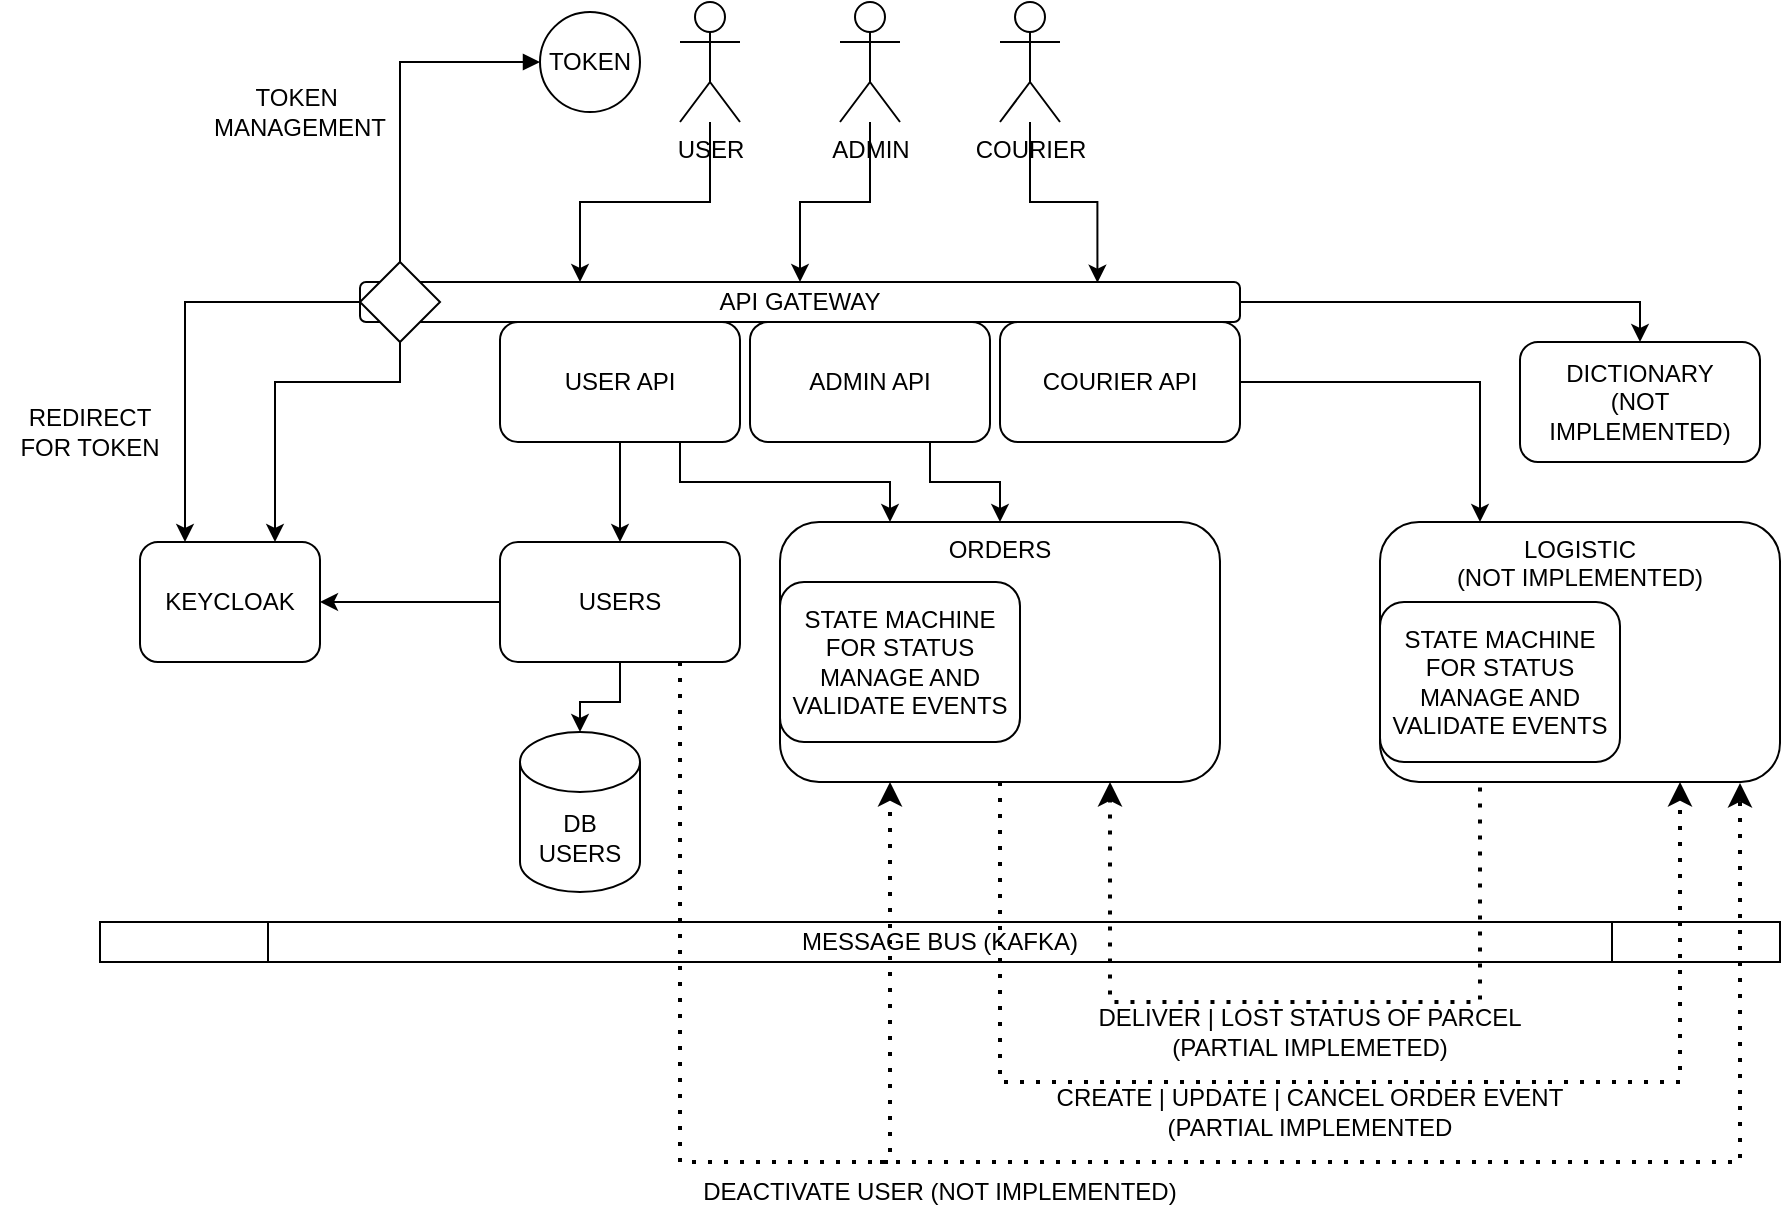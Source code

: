 <mxfile version="21.1.0" type="device">
  <diagram name="Page-1" id="5f0bae14-7c28-e335-631c-24af17079c00">
    <mxGraphModel dx="1313" dy="614" grid="1" gridSize="10" guides="1" tooltips="1" connect="1" arrows="1" fold="1" page="1" pageScale="1" pageWidth="1100" pageHeight="850" background="none" math="0" shadow="0">
      <root>
        <mxCell id="0" />
        <mxCell id="1" parent="0" />
        <mxCell id="WzbcsBqGqkAv6rHFxwa1-13" value="" style="edgeStyle=orthogonalEdgeStyle;rounded=0;orthogonalLoop=1;jettySize=auto;html=1;entryX=0.838;entryY=0.017;entryDx=0;entryDy=0;entryPerimeter=0;" parent="1" source="WzbcsBqGqkAv6rHFxwa1-1" target="WzbcsBqGqkAv6rHFxwa1-5" edge="1">
          <mxGeometry relative="1" as="geometry" />
        </mxCell>
        <mxCell id="WzbcsBqGqkAv6rHFxwa1-1" value="COURIER" style="shape=umlActor;verticalLabelPosition=bottom;verticalAlign=top;html=1;outlineConnect=0;" parent="1" vertex="1">
          <mxGeometry x="650" y="60" width="30" height="60" as="geometry" />
        </mxCell>
        <mxCell id="WzbcsBqGqkAv6rHFxwa1-14" value="" style="edgeStyle=orthogonalEdgeStyle;rounded=0;orthogonalLoop=1;jettySize=auto;html=1;entryX=0.5;entryY=0;entryDx=0;entryDy=0;" parent="1" source="WzbcsBqGqkAv6rHFxwa1-2" target="WzbcsBqGqkAv6rHFxwa1-5" edge="1">
          <mxGeometry relative="1" as="geometry" />
        </mxCell>
        <mxCell id="WzbcsBqGqkAv6rHFxwa1-2" value="ADMIN" style="shape=umlActor;verticalLabelPosition=bottom;verticalAlign=top;html=1;outlineConnect=0;" parent="1" vertex="1">
          <mxGeometry x="570" y="60" width="30" height="60" as="geometry" />
        </mxCell>
        <mxCell id="WzbcsBqGqkAv6rHFxwa1-10" value="" style="edgeStyle=orthogonalEdgeStyle;rounded=0;orthogonalLoop=1;jettySize=auto;html=1;entryX=0.25;entryY=0;entryDx=0;entryDy=0;" parent="1" source="WzbcsBqGqkAv6rHFxwa1-3" target="WzbcsBqGqkAv6rHFxwa1-5" edge="1">
          <mxGeometry relative="1" as="geometry" />
        </mxCell>
        <mxCell id="WzbcsBqGqkAv6rHFxwa1-3" value="USER" style="shape=umlActor;verticalLabelPosition=bottom;verticalAlign=top;html=1;outlineConnect=0;" parent="1" vertex="1">
          <mxGeometry x="490" y="60" width="30" height="60" as="geometry" />
        </mxCell>
        <mxCell id="uWZJmVHND_QIZcg9CF-l-12" value="" style="edgeStyle=orthogonalEdgeStyle;rounded=0;orthogonalLoop=1;jettySize=auto;html=1;" edge="1" parent="1" source="WzbcsBqGqkAv6rHFxwa1-5" target="uWZJmVHND_QIZcg9CF-l-11">
          <mxGeometry relative="1" as="geometry" />
        </mxCell>
        <mxCell id="uWZJmVHND_QIZcg9CF-l-32" style="edgeStyle=orthogonalEdgeStyle;rounded=0;orthogonalLoop=1;jettySize=auto;html=1;exitX=0;exitY=0.5;exitDx=0;exitDy=0;entryX=0.25;entryY=0;entryDx=0;entryDy=0;" edge="1" parent="1" source="WzbcsBqGqkAv6rHFxwa1-5" target="uWZJmVHND_QIZcg9CF-l-1">
          <mxGeometry relative="1" as="geometry">
            <mxPoint x="340" y="275" as="targetPoint" />
          </mxGeometry>
        </mxCell>
        <mxCell id="WzbcsBqGqkAv6rHFxwa1-5" value="API GATEWAY" style="rounded=1;whiteSpace=wrap;html=1;" parent="1" vertex="1">
          <mxGeometry x="330" y="200" width="440" height="20" as="geometry" />
        </mxCell>
        <mxCell id="uWZJmVHND_QIZcg9CF-l-3" style="rounded=0;orthogonalLoop=1;jettySize=auto;html=1;entryX=0.75;entryY=0;entryDx=0;entryDy=0;edgeStyle=orthogonalEdgeStyle;startArrow=block;" edge="1" parent="1" source="uWZJmVHND_QIZcg9CF-l-30" target="uWZJmVHND_QIZcg9CF-l-1">
          <mxGeometry relative="1" as="geometry">
            <mxPoint x="430" y="90" as="sourcePoint" />
            <mxPoint x="265" y="260" as="targetPoint" />
            <Array as="points">
              <mxPoint x="350" y="90" />
              <mxPoint x="350" y="250" />
              <mxPoint x="288" y="250" />
            </Array>
          </mxGeometry>
        </mxCell>
        <mxCell id="uWZJmVHND_QIZcg9CF-l-8" value="" style="edgeStyle=orthogonalEdgeStyle;rounded=0;orthogonalLoop=1;jettySize=auto;html=1;" edge="1" parent="1" source="WzbcsBqGqkAv6rHFxwa1-6" target="uWZJmVHND_QIZcg9CF-l-5">
          <mxGeometry relative="1" as="geometry" />
        </mxCell>
        <mxCell id="uWZJmVHND_QIZcg9CF-l-26" style="edgeStyle=orthogonalEdgeStyle;rounded=0;orthogonalLoop=1;jettySize=auto;html=1;exitX=0.75;exitY=1;exitDx=0;exitDy=0;entryX=0.25;entryY=0;entryDx=0;entryDy=0;" edge="1" parent="1" source="WzbcsBqGqkAv6rHFxwa1-6" target="uWZJmVHND_QIZcg9CF-l-10">
          <mxGeometry relative="1" as="geometry" />
        </mxCell>
        <mxCell id="WzbcsBqGqkAv6rHFxwa1-6" value="USER API" style="rounded=1;whiteSpace=wrap;html=1;" parent="1" vertex="1">
          <mxGeometry x="400" y="220" width="120" height="60" as="geometry" />
        </mxCell>
        <mxCell id="uWZJmVHND_QIZcg9CF-l-25" style="edgeStyle=orthogonalEdgeStyle;rounded=0;orthogonalLoop=1;jettySize=auto;html=1;exitX=0.75;exitY=1;exitDx=0;exitDy=0;entryX=0.5;entryY=0;entryDx=0;entryDy=0;" edge="1" parent="1" source="WzbcsBqGqkAv6rHFxwa1-7" target="uWZJmVHND_QIZcg9CF-l-10">
          <mxGeometry relative="1" as="geometry" />
        </mxCell>
        <mxCell id="WzbcsBqGqkAv6rHFxwa1-7" value="ADMIN API" style="rounded=1;whiteSpace=wrap;html=1;" parent="1" vertex="1">
          <mxGeometry x="525" y="220" width="120" height="60" as="geometry" />
        </mxCell>
        <mxCell id="uWZJmVHND_QIZcg9CF-l-24" style="edgeStyle=orthogonalEdgeStyle;rounded=0;orthogonalLoop=1;jettySize=auto;html=1;exitX=1;exitY=0.5;exitDx=0;exitDy=0;entryX=0.25;entryY=0;entryDx=0;entryDy=0;" edge="1" parent="1" source="WzbcsBqGqkAv6rHFxwa1-8" target="uWZJmVHND_QIZcg9CF-l-13">
          <mxGeometry relative="1" as="geometry" />
        </mxCell>
        <mxCell id="WzbcsBqGqkAv6rHFxwa1-8" value="COURIER API" style="rounded=1;whiteSpace=wrap;html=1;" parent="1" vertex="1">
          <mxGeometry x="650" y="220" width="120" height="60" as="geometry" />
        </mxCell>
        <mxCell id="uWZJmVHND_QIZcg9CF-l-1" value="KEYCLOAK" style="rounded=1;whiteSpace=wrap;html=1;" vertex="1" parent="1">
          <mxGeometry x="220" y="330" width="90" height="60" as="geometry" />
        </mxCell>
        <mxCell id="uWZJmVHND_QIZcg9CF-l-7" style="edgeStyle=orthogonalEdgeStyle;rounded=0;orthogonalLoop=1;jettySize=auto;html=1;exitX=0.5;exitY=1;exitDx=0;exitDy=0;entryX=0.5;entryY=0;entryDx=0;entryDy=0;entryPerimeter=0;" edge="1" parent="1" source="uWZJmVHND_QIZcg9CF-l-5" target="uWZJmVHND_QIZcg9CF-l-6">
          <mxGeometry relative="1" as="geometry" />
        </mxCell>
        <mxCell id="uWZJmVHND_QIZcg9CF-l-9" value="" style="edgeStyle=orthogonalEdgeStyle;rounded=0;orthogonalLoop=1;jettySize=auto;html=1;" edge="1" parent="1" source="uWZJmVHND_QIZcg9CF-l-5" target="uWZJmVHND_QIZcg9CF-l-1">
          <mxGeometry relative="1" as="geometry" />
        </mxCell>
        <mxCell id="uWZJmVHND_QIZcg9CF-l-5" value="USERS" style="rounded=1;whiteSpace=wrap;html=1;" vertex="1" parent="1">
          <mxGeometry x="400" y="330" width="120" height="60" as="geometry" />
        </mxCell>
        <mxCell id="uWZJmVHND_QIZcg9CF-l-6" value="DB&lt;br&gt;USERS" style="shape=cylinder3;whiteSpace=wrap;html=1;boundedLbl=1;backgroundOutline=1;size=15;" vertex="1" parent="1">
          <mxGeometry x="410" y="425" width="60" height="80" as="geometry" />
        </mxCell>
        <mxCell id="uWZJmVHND_QIZcg9CF-l-10" value="ORDERS" style="rounded=1;whiteSpace=wrap;html=1;verticalAlign=top;" vertex="1" parent="1">
          <mxGeometry x="540" y="320" width="220" height="130" as="geometry" />
        </mxCell>
        <mxCell id="uWZJmVHND_QIZcg9CF-l-11" value="DICTIONARY&lt;br&gt;(NOT IMPLEMENTED)" style="rounded=1;whiteSpace=wrap;html=1;" vertex="1" parent="1">
          <mxGeometry x="910" y="230" width="120" height="60" as="geometry" />
        </mxCell>
        <mxCell id="uWZJmVHND_QIZcg9CF-l-13" value="LOGISTIC&lt;br&gt;(NOT IMPLEMENTED)" style="rounded=1;whiteSpace=wrap;html=1;verticalAlign=top;" vertex="1" parent="1">
          <mxGeometry x="840" y="320" width="200" height="130" as="geometry" />
        </mxCell>
        <mxCell id="uWZJmVHND_QIZcg9CF-l-15" value="STATE MACHINE&lt;br&gt;FOR STATUS MANAGE AND VALIDATE EVENTS" style="rounded=1;whiteSpace=wrap;html=1;" vertex="1" parent="1">
          <mxGeometry x="540" y="350" width="120" height="80" as="geometry" />
        </mxCell>
        <mxCell id="uWZJmVHND_QIZcg9CF-l-16" value="MESSAGE BUS (KAFKA)" style="shape=process;whiteSpace=wrap;html=1;backgroundOutline=1;" vertex="1" parent="1">
          <mxGeometry x="200" y="520" width="840" height="20" as="geometry" />
        </mxCell>
        <mxCell id="uWZJmVHND_QIZcg9CF-l-18" value="STATE MACHINE&lt;br&gt;FOR STATUS MANAGE AND VALIDATE EVENTS" style="rounded=1;whiteSpace=wrap;html=1;" vertex="1" parent="1">
          <mxGeometry x="840" y="360" width="120" height="80" as="geometry" />
        </mxCell>
        <mxCell id="uWZJmVHND_QIZcg9CF-l-19" value="" style="endArrow=none;dashed=1;html=1;dashPattern=1 3;strokeWidth=2;rounded=0;entryX=0.25;entryY=1;entryDx=0;entryDy=0;exitX=0.75;exitY=1;exitDx=0;exitDy=0;endFill=0;startArrow=classic;startFill=1;" edge="1" parent="1" source="uWZJmVHND_QIZcg9CF-l-10" target="uWZJmVHND_QIZcg9CF-l-13">
          <mxGeometry width="50" height="50" relative="1" as="geometry">
            <mxPoint x="580" y="370" as="sourcePoint" />
            <mxPoint x="630" y="320" as="targetPoint" />
            <Array as="points">
              <mxPoint x="705" y="560" />
              <mxPoint x="890" y="560" />
            </Array>
          </mxGeometry>
        </mxCell>
        <mxCell id="uWZJmVHND_QIZcg9CF-l-20" value="DELIVER | LOST STATUS OF PARCEL (PARTIAL IMPLEMETED)" style="text;html=1;strokeColor=none;fillColor=none;align=center;verticalAlign=middle;whiteSpace=wrap;rounded=0;" vertex="1" parent="1">
          <mxGeometry x="685" y="560" width="240" height="30" as="geometry" />
        </mxCell>
        <mxCell id="uWZJmVHND_QIZcg9CF-l-21" value="" style="endArrow=classic;dashed=1;html=1;dashPattern=1 3;strokeWidth=2;rounded=0;exitX=0.5;exitY=1;exitDx=0;exitDy=0;entryX=0.75;entryY=1;entryDx=0;entryDy=0;startArrow=none;startFill=0;endFill=1;" edge="1" parent="1" source="uWZJmVHND_QIZcg9CF-l-10" target="uWZJmVHND_QIZcg9CF-l-13">
          <mxGeometry width="50" height="50" relative="1" as="geometry">
            <mxPoint x="580" y="350" as="sourcePoint" />
            <mxPoint x="630" y="300" as="targetPoint" />
            <Array as="points">
              <mxPoint x="650" y="600" />
              <mxPoint x="990" y="600" />
            </Array>
          </mxGeometry>
        </mxCell>
        <mxCell id="uWZJmVHND_QIZcg9CF-l-23" value="CREATE | UPDATE | CANCEL ORDER EVENT (PARTIAL IMPLEMENTED" style="text;html=1;strokeColor=none;fillColor=none;align=center;verticalAlign=middle;whiteSpace=wrap;rounded=0;" vertex="1" parent="1">
          <mxGeometry x="665" y="600" width="280" height="30" as="geometry" />
        </mxCell>
        <mxCell id="uWZJmVHND_QIZcg9CF-l-27" value="" style="endArrow=classic;dashed=1;html=1;dashPattern=1 3;strokeWidth=2;rounded=0;exitX=0.75;exitY=1;exitDx=0;exitDy=0;entryX=0.25;entryY=1;entryDx=0;entryDy=0;endFill=1;" edge="1" parent="1" source="uWZJmVHND_QIZcg9CF-l-5" target="uWZJmVHND_QIZcg9CF-l-10">
          <mxGeometry width="50" height="50" relative="1" as="geometry">
            <mxPoint x="580" y="340" as="sourcePoint" />
            <mxPoint x="630" y="290" as="targetPoint" />
            <Array as="points">
              <mxPoint x="490" y="640" />
              <mxPoint x="595" y="640" />
            </Array>
          </mxGeometry>
        </mxCell>
        <mxCell id="uWZJmVHND_QIZcg9CF-l-28" value="" style="endArrow=classic;dashed=1;html=1;dashPattern=1 3;strokeWidth=2;rounded=0;entryX=0.9;entryY=1.004;entryDx=0;entryDy=0;entryPerimeter=0;endFill=1;" edge="1" parent="1" target="uWZJmVHND_QIZcg9CF-l-13">
          <mxGeometry width="50" height="50" relative="1" as="geometry">
            <mxPoint x="590" y="640" as="sourcePoint" />
            <mxPoint x="630" y="540" as="targetPoint" />
            <Array as="points">
              <mxPoint x="1020" y="640" />
            </Array>
          </mxGeometry>
        </mxCell>
        <mxCell id="uWZJmVHND_QIZcg9CF-l-29" value="DEACTIVATE USER (NOT IMPLEMENTED)" style="text;html=1;strokeColor=none;fillColor=none;align=center;verticalAlign=middle;whiteSpace=wrap;rounded=0;" vertex="1" parent="1">
          <mxGeometry x="480" y="640" width="280" height="30" as="geometry" />
        </mxCell>
        <mxCell id="uWZJmVHND_QIZcg9CF-l-30" value="TOKEN" style="ellipse;whiteSpace=wrap;html=1;aspect=fixed;" vertex="1" parent="1">
          <mxGeometry x="420" y="65" width="50" height="50" as="geometry" />
        </mxCell>
        <mxCell id="uWZJmVHND_QIZcg9CF-l-33" value="REDIRECT FOR TOKEN" style="text;html=1;strokeColor=none;fillColor=none;align=center;verticalAlign=middle;whiteSpace=wrap;rounded=0;" vertex="1" parent="1">
          <mxGeometry x="150" y="260" width="90" height="30" as="geometry" />
        </mxCell>
        <mxCell id="uWZJmVHND_QIZcg9CF-l-34" value="TOKEN&amp;nbsp;&lt;br&gt;MANAGEMENT" style="text;html=1;strokeColor=none;fillColor=none;align=center;verticalAlign=middle;whiteSpace=wrap;rounded=0;" vertex="1" parent="1">
          <mxGeometry x="240" y="100" width="120" height="30" as="geometry" />
        </mxCell>
        <mxCell id="uWZJmVHND_QIZcg9CF-l-37" value="" style="rhombus;whiteSpace=wrap;html=1;" vertex="1" parent="1">
          <mxGeometry x="330" y="190" width="40" height="40" as="geometry" />
        </mxCell>
      </root>
    </mxGraphModel>
  </diagram>
</mxfile>
